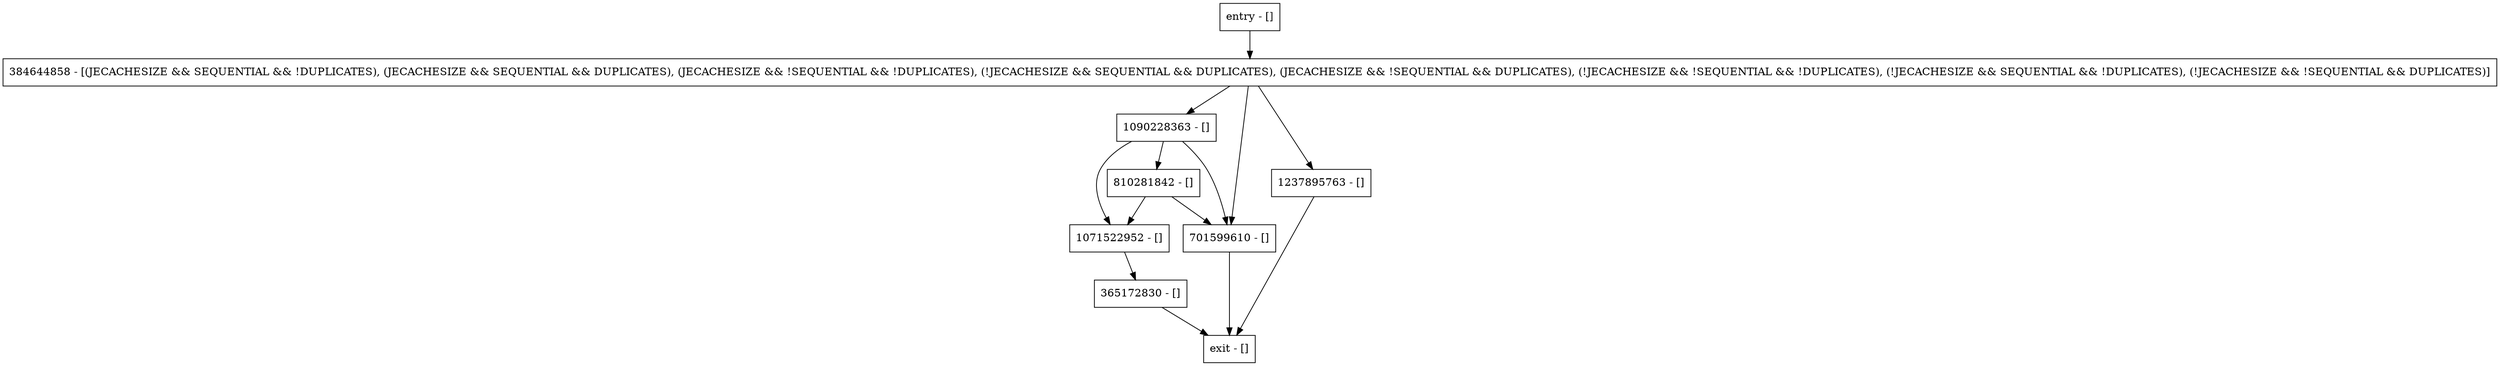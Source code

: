 digraph close {
node [shape=record];
1090228363 [label="1090228363 - []"];
entry [label="entry - []"];
exit [label="exit - []"];
701599610 [label="701599610 - []"];
1071522952 [label="1071522952 - []"];
384644858 [label="384644858 - [(JECACHESIZE && SEQUENTIAL && !DUPLICATES), (JECACHESIZE && SEQUENTIAL && DUPLICATES), (JECACHESIZE && !SEQUENTIAL && !DUPLICATES), (!JECACHESIZE && SEQUENTIAL && DUPLICATES), (JECACHESIZE && !SEQUENTIAL && DUPLICATES), (!JECACHESIZE && !SEQUENTIAL && !DUPLICATES), (!JECACHESIZE && SEQUENTIAL && !DUPLICATES), (!JECACHESIZE && !SEQUENTIAL && DUPLICATES)]"];
810281842 [label="810281842 - []"];
365172830 [label="365172830 - []"];
1237895763 [label="1237895763 - []"];
entry;
exit;
1090228363 -> 1071522952;
1090228363 -> 701599610;
1090228363 -> 810281842;
entry -> 384644858;
701599610 -> exit;
1071522952 -> 365172830;
384644858 -> 1090228363;
384644858 -> 701599610;
384644858 -> 1237895763;
810281842 -> 1071522952;
810281842 -> 701599610;
365172830 -> exit;
1237895763 -> exit;
}
